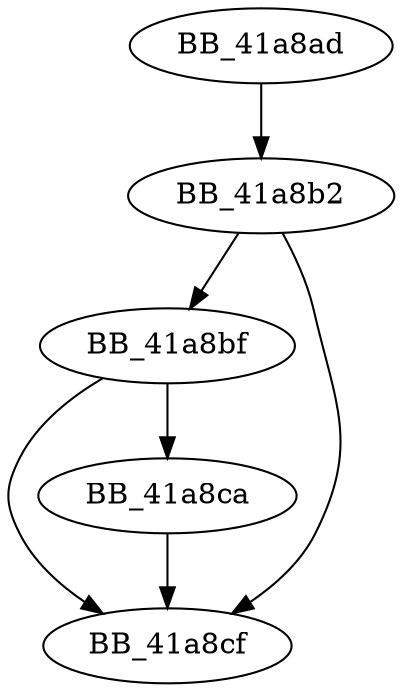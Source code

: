 DiGraph ___pctype_func{
BB_41a8ad->BB_41a8b2
BB_41a8b2->BB_41a8bf
BB_41a8b2->BB_41a8cf
BB_41a8bf->BB_41a8ca
BB_41a8bf->BB_41a8cf
BB_41a8ca->BB_41a8cf
}
